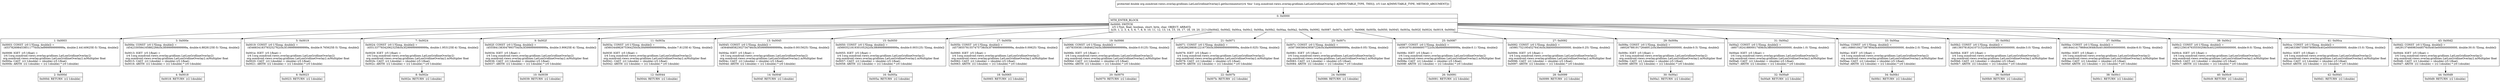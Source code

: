 digraph "CFG fororg.osmdroid.views.overlay.gridlines.LatLonGridlineOverlay2.getIncrementor(I)D" {
Node_0 [shape=record,label="{0\:\ 0x0000|MTH_ENTER_BLOCK\l|0x0000: SWITCH  \l  (r5 I:?[int, float, boolean, short, byte, char, OBJECT, ARRAY])\l k:[0, 1, 2, 3, 4, 5, 6, 7, 8, 9, 10, 11, 12, 13, 14, 15, 16, 17, 18, 19, 20, 21] t:[0x00d2, 0x00d2, 0x00ca, 0x00c2, 0x00ba, 0x00b2, 0x00aa, 0x00a2, 0x009a, 0x0092, 0x0087, 0x007c, 0x0071, 0x0066, 0x005b, 0x0050, 0x0045, 0x003a, 0x002f, 0x0024, 0x0019, 0x000e] \l}"];
Node_1 [shape=record,label="{1\:\ 0x0003|0x0003: CONST  (r0 I:?[long, double]) = \l  (4537826984538511770(0x3ef999999999999a, double:2.44140625E\-5) ?[long, double])\l \l0x0008: IGET  (r5 I:float) = \l  (r4 I:org.osmdroid.views.overlay.gridlines.LatLonGridlineOverlay2)\l org.osmdroid.views.overlay.gridlines.LatLonGridlineOverlay2.mMultiplier float \l0x000a: CAST  (r2 I:double) = (double) (r5 I:float) \l0x000b: ARITH  (r2 I:double) = (r2 I:double) * (r0 I:double) \l}"];
Node_2 [shape=record,label="{2\:\ 0x000d|0x000d: RETURN  (r2 I:double) \l}"];
Node_3 [shape=record,label="{3\:\ 0x000e|0x000e: CONST  (r0 I:?[long, double]) = \l  (4542330584165882266(0x3f0999999999999a, double:4.8828125E\-5) ?[long, double])\l \l0x0013: IGET  (r5 I:float) = \l  (r4 I:org.osmdroid.views.overlay.gridlines.LatLonGridlineOverlay2)\l org.osmdroid.views.overlay.gridlines.LatLonGridlineOverlay2.mMultiplier float \l0x0015: CAST  (r2 I:double) = (double) (r5 I:float) \l0x0016: ARITH  (r2 I:double) = (r2 I:double) * (r0 I:double) \l}"];
Node_4 [shape=record,label="{4\:\ 0x0018|0x0018: RETURN  (r2 I:double) \l}"];
Node_5 [shape=record,label="{5\:\ 0x0019|0x0019: CONST  (r0 I:?[long, double]) = \l  (4546834183793252762(0x3f1999999999999a, double:9.765625E\-5) ?[long, double])\l \l0x001e: IGET  (r5 I:float) = \l  (r4 I:org.osmdroid.views.overlay.gridlines.LatLonGridlineOverlay2)\l org.osmdroid.views.overlay.gridlines.LatLonGridlineOverlay2.mMultiplier float \l0x0020: CAST  (r2 I:double) = (double) (r5 I:float) \l0x0021: ARITH  (r2 I:double) = (r2 I:double) * (r0 I:double) \l}"];
Node_6 [shape=record,label="{6\:\ 0x0023|0x0023: RETURN  (r2 I:double) \l}"];
Node_7 [shape=record,label="{7\:\ 0x0024|0x0024: CONST  (r0 I:?[long, double]) = \l  (4551337783420623258(0x3f2999999999999a, double:1.953125E\-4) ?[long, double])\l \l0x0029: IGET  (r5 I:float) = \l  (r4 I:org.osmdroid.views.overlay.gridlines.LatLonGridlineOverlay2)\l org.osmdroid.views.overlay.gridlines.LatLonGridlineOverlay2.mMultiplier float \l0x002b: CAST  (r2 I:double) = (double) (r5 I:float) \l0x002c: ARITH  (r2 I:double) = (r2 I:double) * (r0 I:double) \l}"];
Node_8 [shape=record,label="{8\:\ 0x002e|0x002e: RETURN  (r2 I:double) \l}"];
Node_9 [shape=record,label="{9\:\ 0x002f|0x002f: CONST  (r0 I:?[long, double]) = \l  (4555841383047993754(0x3f3999999999999a, double:3.90625E\-4) ?[long, double])\l \l0x0034: IGET  (r5 I:float) = \l  (r4 I:org.osmdroid.views.overlay.gridlines.LatLonGridlineOverlay2)\l org.osmdroid.views.overlay.gridlines.LatLonGridlineOverlay2.mMultiplier float \l0x0036: CAST  (r2 I:double) = (double) (r5 I:float) \l0x0037: ARITH  (r2 I:double) = (r2 I:double) * (r0 I:double) \l}"];
Node_10 [shape=record,label="{10\:\ 0x0039|0x0039: RETURN  (r2 I:double) \l}"];
Node_11 [shape=record,label="{11\:\ 0x003a|0x003a: CONST  (r0 I:?[long, double]) = \l  (4560344982675364250(0x3f4999999999999a, double:7.8125E\-4) ?[long, double])\l \l0x003f: IGET  (r5 I:float) = \l  (r4 I:org.osmdroid.views.overlay.gridlines.LatLonGridlineOverlay2)\l org.osmdroid.views.overlay.gridlines.LatLonGridlineOverlay2.mMultiplier float \l0x0041: CAST  (r2 I:double) = (double) (r5 I:float) \l0x0042: ARITH  (r2 I:double) = (r2 I:double) * (r0 I:double) \l}"];
Node_12 [shape=record,label="{12\:\ 0x0044|0x0044: RETURN  (r2 I:double) \l}"];
Node_13 [shape=record,label="{13\:\ 0x0045|0x0045: CONST  (r0 I:?[long, double]) = \l  (4564848582302734746(0x3f5999999999999a, double:0.0015625) ?[long, double])\l \l0x004a: IGET  (r5 I:float) = \l  (r4 I:org.osmdroid.views.overlay.gridlines.LatLonGridlineOverlay2)\l org.osmdroid.views.overlay.gridlines.LatLonGridlineOverlay2.mMultiplier float \l0x004c: CAST  (r2 I:double) = (double) (r5 I:float) \l0x004d: ARITH  (r2 I:double) = (r2 I:double) * (r0 I:double) \l}"];
Node_14 [shape=record,label="{14\:\ 0x004f|0x004f: RETURN  (r2 I:double) \l}"];
Node_15 [shape=record,label="{15\:\ 0x0050|0x0050: CONST  (r0 I:?[long, double]) = \l  (4569352181930105242(0x3f6999999999999a, double:0.003125) ?[long, double])\l \l0x0055: IGET  (r5 I:float) = \l  (r4 I:org.osmdroid.views.overlay.gridlines.LatLonGridlineOverlay2)\l org.osmdroid.views.overlay.gridlines.LatLonGridlineOverlay2.mMultiplier float \l0x0057: CAST  (r2 I:double) = (double) (r5 I:float) \l0x0058: ARITH  (r2 I:double) = (r2 I:double) * (r0 I:double) \l}"];
Node_16 [shape=record,label="{16\:\ 0x005a|0x005a: RETURN  (r2 I:double) \l}"];
Node_17 [shape=record,label="{17\:\ 0x005b|0x005b: CONST  (r0 I:?[long, double]) = \l  (4573855781557475738(0x3f7999999999999a, double:0.00625) ?[long, double])\l \l0x0060: IGET  (r5 I:float) = \l  (r4 I:org.osmdroid.views.overlay.gridlines.LatLonGridlineOverlay2)\l org.osmdroid.views.overlay.gridlines.LatLonGridlineOverlay2.mMultiplier float \l0x0062: CAST  (r2 I:double) = (double) (r5 I:float) \l0x0063: ARITH  (r2 I:double) = (r2 I:double) * (r0 I:double) \l}"];
Node_18 [shape=record,label="{18\:\ 0x0065|0x0065: RETURN  (r2 I:double) \l}"];
Node_19 [shape=record,label="{19\:\ 0x0066|0x0066: CONST  (r0 I:?[long, double]) = \l  (4578359381184846234(0x3f8999999999999a, double:0.0125) ?[long, double])\l \l0x006b: IGET  (r5 I:float) = \l  (r4 I:org.osmdroid.views.overlay.gridlines.LatLonGridlineOverlay2)\l org.osmdroid.views.overlay.gridlines.LatLonGridlineOverlay2.mMultiplier float \l0x006d: CAST  (r2 I:double) = (double) (r5 I:float) \l0x006e: ARITH  (r2 I:double) = (r2 I:double) * (r0 I:double) \l}"];
Node_20 [shape=record,label="{20\:\ 0x0070|0x0070: RETURN  (r2 I:double) \l}"];
Node_21 [shape=record,label="{21\:\ 0x0071|0x0071: CONST  (r0 I:?[long, double]) = \l  (4582862980812216730(0x3f9999999999999a, double:0.025) ?[long, double])\l \l0x0076: IGET  (r5 I:float) = \l  (r4 I:org.osmdroid.views.overlay.gridlines.LatLonGridlineOverlay2)\l org.osmdroid.views.overlay.gridlines.LatLonGridlineOverlay2.mMultiplier float \l0x0078: CAST  (r2 I:double) = (double) (r5 I:float) \l0x0079: ARITH  (r2 I:double) = (r2 I:double) * (r0 I:double) \l}"];
Node_22 [shape=record,label="{22\:\ 0x007b|0x007b: RETURN  (r2 I:double) \l}"];
Node_23 [shape=record,label="{23\:\ 0x007c|0x007c: CONST  (r0 I:?[long, double]) = \l  (4587366580439587226(0x3fa999999999999a, double:0.05) ?[long, double])\l \l0x0081: IGET  (r5 I:float) = \l  (r4 I:org.osmdroid.views.overlay.gridlines.LatLonGridlineOverlay2)\l org.osmdroid.views.overlay.gridlines.LatLonGridlineOverlay2.mMultiplier float \l0x0083: CAST  (r2 I:double) = (double) (r5 I:float) \l0x0084: ARITH  (r2 I:double) = (r2 I:double) * (r0 I:double) \l}"];
Node_24 [shape=record,label="{24\:\ 0x0086|0x0086: RETURN  (r2 I:double) \l}"];
Node_25 [shape=record,label="{25\:\ 0x0087|0x0087: CONST  (r0 I:?[long, double]) = \l  (4591870180066957722(0x3fb999999999999a, double:0.1) ?[long, double])\l \l0x008c: IGET  (r5 I:float) = \l  (r4 I:org.osmdroid.views.overlay.gridlines.LatLonGridlineOverlay2)\l org.osmdroid.views.overlay.gridlines.LatLonGridlineOverlay2.mMultiplier float \l0x008e: CAST  (r2 I:double) = (double) (r5 I:float) \l0x008f: ARITH  (r2 I:double) = (r2 I:double) * (r0 I:double) \l}"];
Node_26 [shape=record,label="{26\:\ 0x0091|0x0091: RETURN  (r2 I:double) \l}"];
Node_27 [shape=record,label="{27\:\ 0x0092|0x0092: CONST  (r0 I:?[long, double]) = \l  (4598175219545276416(0x3fd0000000000000, double:0.25) ?[long, double])\l \l0x0094: IGET  (r5 I:float) = \l  (r4 I:org.osmdroid.views.overlay.gridlines.LatLonGridlineOverlay2)\l org.osmdroid.views.overlay.gridlines.LatLonGridlineOverlay2.mMultiplier float \l0x0096: CAST  (r2 I:double) = (double) (r5 I:float) \l0x0097: ARITH  (r2 I:double) = (r2 I:double) * (r0 I:double) \l}"];
Node_28 [shape=record,label="{28\:\ 0x0099|0x0099: RETURN  (r2 I:double) \l}"];
Node_29 [shape=record,label="{29\:\ 0x009a|0x009a: CONST  (r0 I:?[long, double]) = \l  (4602678819172646912(0x3fe0000000000000, double:0.5) ?[long, double])\l \l0x009c: IGET  (r5 I:float) = \l  (r4 I:org.osmdroid.views.overlay.gridlines.LatLonGridlineOverlay2)\l org.osmdroid.views.overlay.gridlines.LatLonGridlineOverlay2.mMultiplier float \l0x009e: CAST  (r2 I:double) = (double) (r5 I:float) \l0x009f: ARITH  (r2 I:double) = (r2 I:double) * (r0 I:double) \l}"];
Node_30 [shape=record,label="{30\:\ 0x00a1|0x00a1: RETURN  (r2 I:double) \l}"];
Node_31 [shape=record,label="{31\:\ 0x00a2|0x00a2: CONST  (r0 I:?[long, double]) = \l  (4607182418800017408(0x3ff0000000000000, double:1.0) ?[long, double])\l \l0x00a4: IGET  (r5 I:float) = \l  (r4 I:org.osmdroid.views.overlay.gridlines.LatLonGridlineOverlay2)\l org.osmdroid.views.overlay.gridlines.LatLonGridlineOverlay2.mMultiplier float \l0x00a6: CAST  (r2 I:double) = (double) (r5 I:float) \l0x00a7: ARITH  (r2 I:double) = (r2 I:double) * (r0 I:double) \l}"];
Node_32 [shape=record,label="{32\:\ 0x00a9|0x00a9: RETURN  (r2 I:double) \l}"];
Node_33 [shape=record,label="{33\:\ 0x00aa|0x00aa: CONST  (r0 I:?[long, double]) = \l  (4611686018427387904(0x4000000000000000, double:2.0) ?[long, double])\l \l0x00ac: IGET  (r5 I:float) = \l  (r4 I:org.osmdroid.views.overlay.gridlines.LatLonGridlineOverlay2)\l org.osmdroid.views.overlay.gridlines.LatLonGridlineOverlay2.mMultiplier float \l0x00ae: CAST  (r2 I:double) = (double) (r5 I:float) \l0x00af: ARITH  (r2 I:double) = (r2 I:double) * (r0 I:double) \l}"];
Node_34 [shape=record,label="{34\:\ 0x00b1|0x00b1: RETURN  (r2 I:double) \l}"];
Node_35 [shape=record,label="{35\:\ 0x00b2|0x00b2: CONST  (r0 I:?[long, double]) = \l  (4613937818241073152(0x4008000000000000, double:3.0) ?[long, double])\l \l0x00b4: IGET  (r5 I:float) = \l  (r4 I:org.osmdroid.views.overlay.gridlines.LatLonGridlineOverlay2)\l org.osmdroid.views.overlay.gridlines.LatLonGridlineOverlay2.mMultiplier float \l0x00b6: CAST  (r2 I:double) = (double) (r5 I:float) \l0x00b7: ARITH  (r2 I:double) = (r2 I:double) * (r0 I:double) \l}"];
Node_36 [shape=record,label="{36\:\ 0x00b9|0x00b9: RETURN  (r2 I:double) \l}"];
Node_37 [shape=record,label="{37\:\ 0x00ba|0x00ba: CONST  (r0 I:?[long, double]) = \l  (4618441417868443648(0x4018000000000000, double:6.0) ?[long, double])\l \l0x00bc: IGET  (r5 I:float) = \l  (r4 I:org.osmdroid.views.overlay.gridlines.LatLonGridlineOverlay2)\l org.osmdroid.views.overlay.gridlines.LatLonGridlineOverlay2.mMultiplier float \l0x00be: CAST  (r2 I:double) = (double) (r5 I:float) \l0x00bf: ARITH  (r2 I:double) = (r2 I:double) * (r0 I:double) \l}"];
Node_38 [shape=record,label="{38\:\ 0x00c1|0x00c1: RETURN  (r2 I:double) \l}"];
Node_39 [shape=record,label="{39\:\ 0x00c2|0x00c2: CONST  (r0 I:?[long, double]) = \l  (4621256167635550208(0x4022000000000000, double:9.0) ?[long, double])\l \l0x00c4: IGET  (r5 I:float) = \l  (r4 I:org.osmdroid.views.overlay.gridlines.LatLonGridlineOverlay2)\l org.osmdroid.views.overlay.gridlines.LatLonGridlineOverlay2.mMultiplier float \l0x00c6: CAST  (r2 I:double) = (double) (r5 I:float) \l0x00c7: ARITH  (r2 I:double) = (r2 I:double) * (r0 I:double) \l}"];
Node_40 [shape=record,label="{40\:\ 0x00c9|0x00c9: RETURN  (r2 I:double) \l}"];
Node_41 [shape=record,label="{41\:\ 0x00ca|0x00ca: CONST  (r0 I:?[long, double]) = \l  (4624633867356078080(0x402e000000000000, double:15.0) ?[long, double])\l \l0x00cc: IGET  (r5 I:float) = \l  (r4 I:org.osmdroid.views.overlay.gridlines.LatLonGridlineOverlay2)\l org.osmdroid.views.overlay.gridlines.LatLonGridlineOverlay2.mMultiplier float \l0x00ce: CAST  (r2 I:double) = (double) (r5 I:float) \l0x00cf: ARITH  (r2 I:double) = (r2 I:double) * (r0 I:double) \l}"];
Node_42 [shape=record,label="{42\:\ 0x00d1|0x00d1: RETURN  (r2 I:double) \l}"];
Node_43 [shape=record,label="{43\:\ 0x00d2|0x00d2: CONST  (r0 I:?[long, double]) = \l  (4629137466983448576(0x403e000000000000, double:30.0) ?[long, double])\l \l0x00d4: IGET  (r5 I:float) = \l  (r4 I:org.osmdroid.views.overlay.gridlines.LatLonGridlineOverlay2)\l org.osmdroid.views.overlay.gridlines.LatLonGridlineOverlay2.mMultiplier float \l0x00d6: CAST  (r2 I:double) = (double) (r5 I:float) \l0x00d7: ARITH  (r2 I:double) = (r2 I:double) * (r0 I:double) \l}"];
Node_44 [shape=record,label="{44\:\ 0x00d9|0x00d9: RETURN  (r2 I:double) \l}"];
MethodNode[shape=record,label="{protected double org.osmdroid.views.overlay.gridlines.LatLonGridlineOverlay2.getIncrementor((r4 'this' I:org.osmdroid.views.overlay.gridlines.LatLonGridlineOverlay2 A[IMMUTABLE_TYPE, THIS]), (r5 I:int A[IMMUTABLE_TYPE, METHOD_ARGUMENT])) }"];
MethodNode -> Node_0;
Node_0 -> Node_1;
Node_0 -> Node_3;
Node_0 -> Node_5;
Node_0 -> Node_7;
Node_0 -> Node_9;
Node_0 -> Node_11;
Node_0 -> Node_13;
Node_0 -> Node_15;
Node_0 -> Node_17;
Node_0 -> Node_19;
Node_0 -> Node_21;
Node_0 -> Node_23;
Node_0 -> Node_25;
Node_0 -> Node_27;
Node_0 -> Node_29;
Node_0 -> Node_31;
Node_0 -> Node_33;
Node_0 -> Node_35;
Node_0 -> Node_37;
Node_0 -> Node_39;
Node_0 -> Node_41;
Node_0 -> Node_43;
Node_1 -> Node_2;
Node_3 -> Node_4;
Node_5 -> Node_6;
Node_7 -> Node_8;
Node_9 -> Node_10;
Node_11 -> Node_12;
Node_13 -> Node_14;
Node_15 -> Node_16;
Node_17 -> Node_18;
Node_19 -> Node_20;
Node_21 -> Node_22;
Node_23 -> Node_24;
Node_25 -> Node_26;
Node_27 -> Node_28;
Node_29 -> Node_30;
Node_31 -> Node_32;
Node_33 -> Node_34;
Node_35 -> Node_36;
Node_37 -> Node_38;
Node_39 -> Node_40;
Node_41 -> Node_42;
Node_43 -> Node_44;
}

